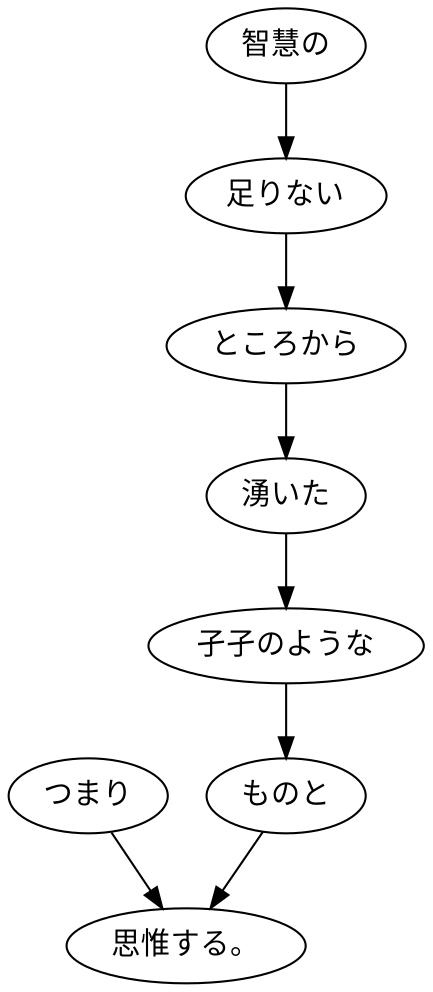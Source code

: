 digraph graph4574 {
	node0 [label="つまり"];
	node1 [label="智慧の"];
	node2 [label="足りない"];
	node3 [label="ところから"];
	node4 [label="湧いた"];
	node5 [label="孑孑のような"];
	node6 [label="ものと"];
	node7 [label="思惟する。"];
	node0 -> node7;
	node1 -> node2;
	node2 -> node3;
	node3 -> node4;
	node4 -> node5;
	node5 -> node6;
	node6 -> node7;
}
